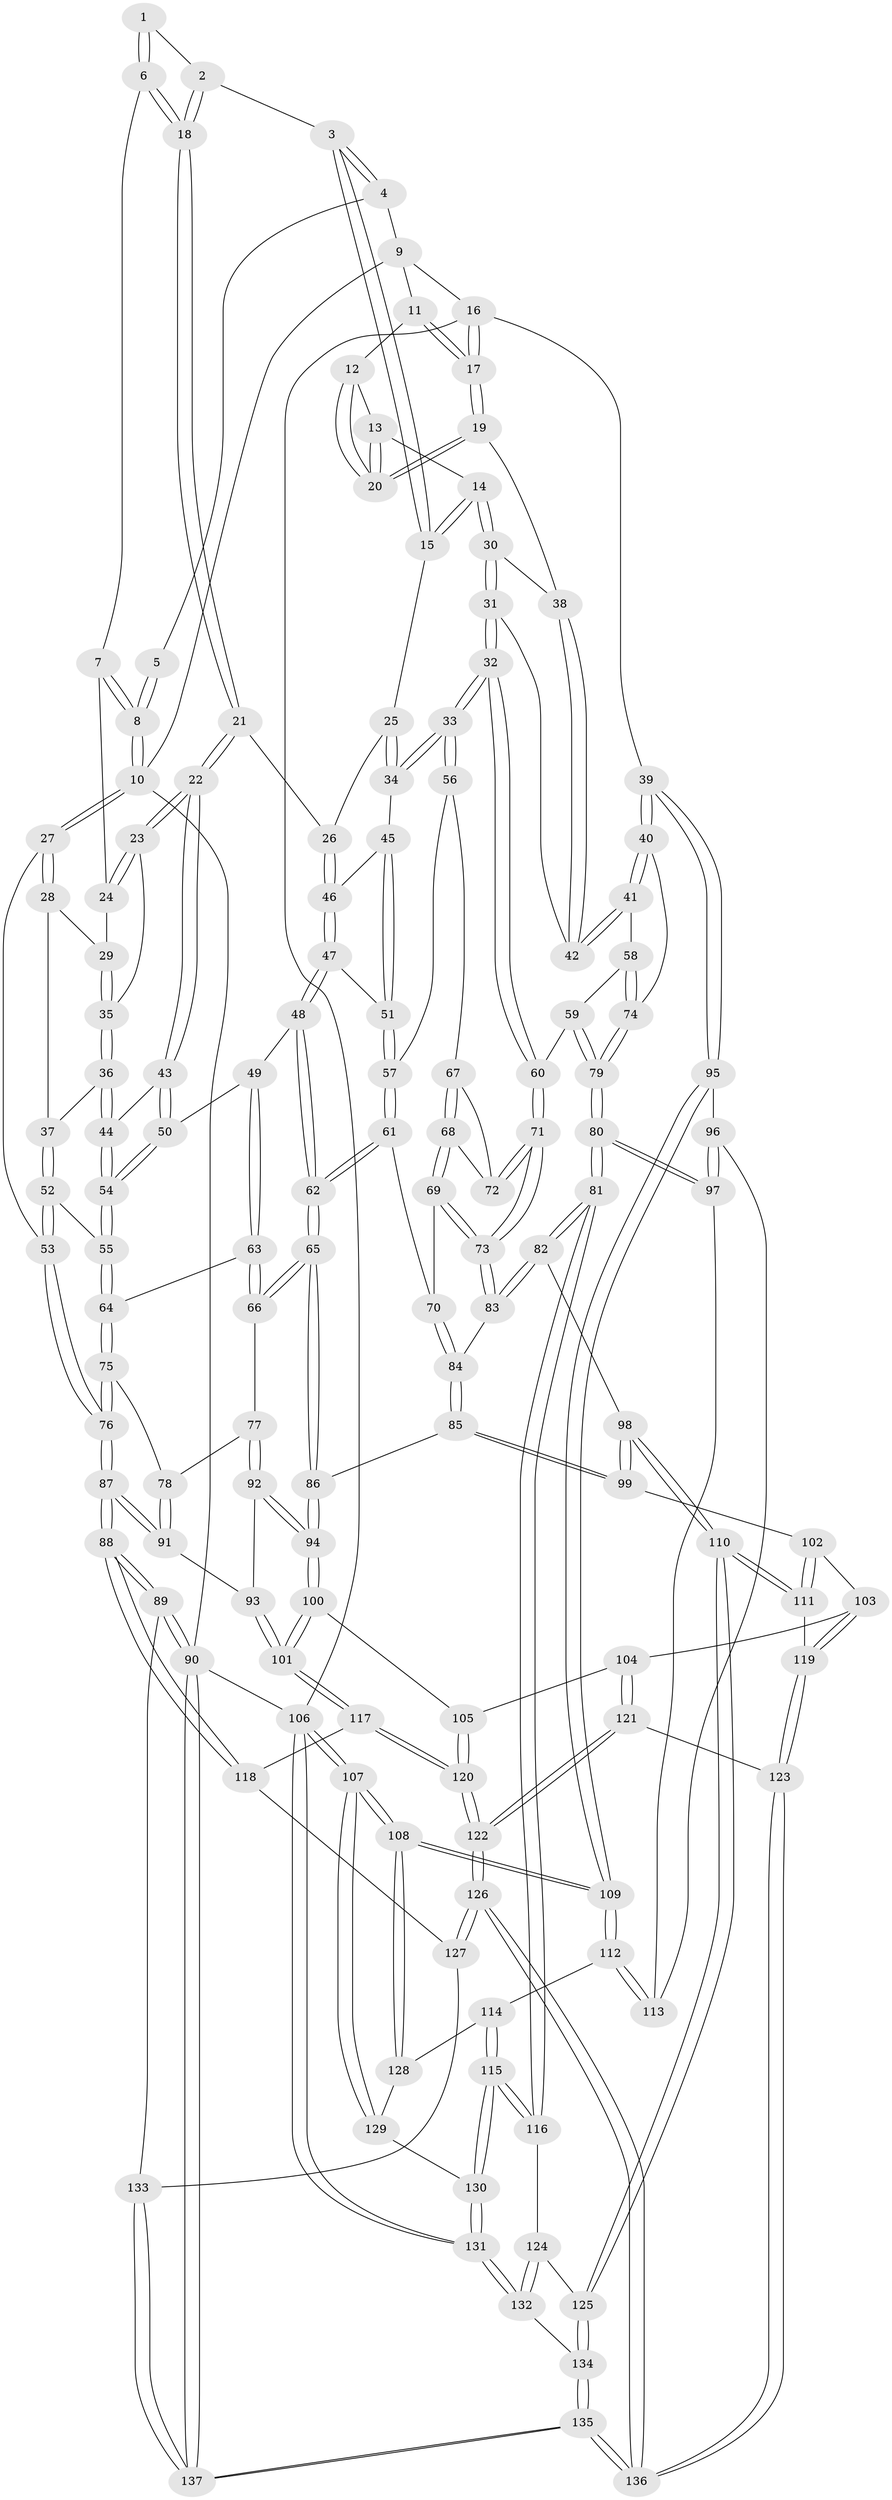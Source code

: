 // coarse degree distribution, {4: 0.4024390243902439, 5: 0.24390243902439024, 7: 0.04878048780487805, 2: 0.036585365853658534, 3: 0.0975609756097561, 6: 0.17073170731707318}
// Generated by graph-tools (version 1.1) at 2025/21/03/04/25 18:21:38]
// undirected, 137 vertices, 339 edges
graph export_dot {
graph [start="1"]
  node [color=gray90,style=filled];
  1 [pos="+0.22197168617232552+0"];
  2 [pos="+0.26910753109933927+0.03595763010437228"];
  3 [pos="+0.47367460078281176+0"];
  4 [pos="+0.47316449462370186+0"];
  5 [pos="+0.21641824970051238+0"];
  6 [pos="+0.18612483901764082+0.04864839093512813"];
  7 [pos="+0.16839983848521714+0.05532428901422739"];
  8 [pos="+0+0"];
  9 [pos="+0.8069455417078798+0"];
  10 [pos="+0+0"];
  11 [pos="+0.800323858371714+0"];
  12 [pos="+0.7988719295470064+0"];
  13 [pos="+0.7193010110491038+0.09738610340551207"];
  14 [pos="+0.7071840171505698+0.11436027601786897"];
  15 [pos="+0.47856256694149135+0.012888810166440568"];
  16 [pos="+1+0.1202568175345126"];
  17 [pos="+1+0.13534440137368067"];
  18 [pos="+0.25840790741987707+0.07940716233710729"];
  19 [pos="+0.9661657082690932+0.14584864248794863"];
  20 [pos="+0.9510620976196267+0.13206531804410526"];
  21 [pos="+0.29547004597356086+0.1723716656935124"];
  22 [pos="+0.24405370157196418+0.20133548350748115"];
  23 [pos="+0.22351771379848107+0.19487566458965389"];
  24 [pos="+0.13998290351673265+0.09983364082336435"];
  25 [pos="+0.47294361617579167+0.02800938487379115"];
  26 [pos="+0.3190563364401353+0.17321000865905237"];
  27 [pos="+0+0"];
  28 [pos="+0.02388493719800191+0.09827843415565918"];
  29 [pos="+0.045781153795121994+0.10413594745520661"];
  30 [pos="+0.707737231295457+0.16890257884655768"];
  31 [pos="+0.6838452959533814+0.23448710831825217"];
  32 [pos="+0.6352077304533942+0.3076192928405821"];
  33 [pos="+0.5939324392269575+0.30366908559407796"];
  34 [pos="+0.5389754599413009+0.24305095658373221"];
  35 [pos="+0.139517017728574+0.20380572847905165"];
  36 [pos="+0.07542835998011468+0.2523819493677258"];
  37 [pos="+0.06571966419468099+0.25018811655965206"];
  38 [pos="+0.9147323462108226+0.19577842794738234"];
  39 [pos="+1+0.503159969719084"];
  40 [pos="+1+0.4781966003988844"];
  41 [pos="+0.8906577895706508+0.29985022154477786"];
  42 [pos="+0.8882996837600385+0.27716737371458133"];
  43 [pos="+0.2223624114006978+0.286285699085314"];
  44 [pos="+0.09278453747865806+0.27779545988477816"];
  45 [pos="+0.37849446242825024+0.21890921047539183"];
  46 [pos="+0.3217965833451252+0.1764113235114011"];
  47 [pos="+0.3398246259023193+0.33679160151598075"];
  48 [pos="+0.29097447394211096+0.37562144218186644"];
  49 [pos="+0.2556662614187311+0.35452096700495894"];
  50 [pos="+0.22247684444220414+0.31362199045841826"];
  51 [pos="+0.4131156405381897+0.333345099582969"];
  52 [pos="+0+0.2833623262850502"];
  53 [pos="+0+0.2626650737630757"];
  54 [pos="+0.10862561689366726+0.3835100900997092"];
  55 [pos="+0.0945566110259111+0.40708654617877466"];
  56 [pos="+0.5273730724028535+0.3451168552711459"];
  57 [pos="+0.46336933893753357+0.3668473124891286"];
  58 [pos="+0.7530956584414265+0.39261070747296456"];
  59 [pos="+0.7155502999313541+0.3923611596075447"];
  60 [pos="+0.6481680674006224+0.32789408334937126"];
  61 [pos="+0.397419007787786+0.47044402608851044"];
  62 [pos="+0.3353804870752094+0.49255028053832484"];
  63 [pos="+0.17875604551326274+0.45727895971377475"];
  64 [pos="+0.09254476677946824+0.4187864831528812"];
  65 [pos="+0.3131047657963352+0.5247861740298222"];
  66 [pos="+0.21732512442501753+0.4995470786600792"];
  67 [pos="+0.5249250983351145+0.4114736472029665"];
  68 [pos="+0.5154611870750928+0.4690589125593819"];
  69 [pos="+0.5024227122543098+0.4916596833087836"];
  70 [pos="+0.41647627736771703+0.4818121567146671"];
  71 [pos="+0.5765994686264819+0.4967318176734452"];
  72 [pos="+0.5476719212688769+0.4743353020355578"];
  73 [pos="+0.5687735847947001+0.56156988072785"];
  74 [pos="+0.9257911490559284+0.479148149539085"];
  75 [pos="+0.06889907977820149+0.4408218238946215"];
  76 [pos="+0+0.44527625920061886"];
  77 [pos="+0.14056771825231457+0.5651857417248153"];
  78 [pos="+0.07550627859442277+0.5227573187976802"];
  79 [pos="+0.7139348559371224+0.6176130277204015"];
  80 [pos="+0.6899993651764224+0.6819199407418561"];
  81 [pos="+0.6851022036243744+0.6859259567018636"];
  82 [pos="+0.6608635869571213+0.6800606376373147"];
  83 [pos="+0.577983372601637+0.5991114531692527"];
  84 [pos="+0.49267802667961696+0.5860889697009675"];
  85 [pos="+0.35024569651570553+0.6501647668476341"];
  86 [pos="+0.3166765782019886+0.623233779118823"];
  87 [pos="+0+0.7500703536314772"];
  88 [pos="+0+0.7823206550393845"];
  89 [pos="+0+0.7839857510457665"];
  90 [pos="+0+1"];
  91 [pos="+0+0.6720011548717884"];
  92 [pos="+0.15324606582159872+0.6437614205068201"];
  93 [pos="+0.0676564366150108+0.6726298419796697"];
  94 [pos="+0.22156824554506013+0.670219092063441"];
  95 [pos="+1+0.5277969103368602"];
  96 [pos="+1+0.6028667477464114"];
  97 [pos="+0.7611527821544416+0.6829194569972056"];
  98 [pos="+0.4971791821599295+0.7408005414129897"];
  99 [pos="+0.368950648136541+0.6833768787675097"];
  100 [pos="+0.20248953825984495+0.7822217354502162"];
  101 [pos="+0.15620403393305746+0.8059607010305762"];
  102 [pos="+0.36222607871629464+0.707899424908022"];
  103 [pos="+0.27833294485444443+0.8095460051910003"];
  104 [pos="+0.25001432821111663+0.8071851293125935"];
  105 [pos="+0.23333911304342786+0.8013345828456003"];
  106 [pos="+1+1"];
  107 [pos="+1+1"];
  108 [pos="+1+1"];
  109 [pos="+1+0.8579602954819912"];
  110 [pos="+0.44692614006392595+0.8834676242616488"];
  111 [pos="+0.38173400012626973+0.8737758046807516"];
  112 [pos="+0.934353259691376+0.817408066976707"];
  113 [pos="+0.9214470962080666+0.7670057016452198"];
  114 [pos="+0.8898184075086911+0.8642245749090455"];
  115 [pos="+0.8078940754754954+0.8911169018069649"];
  116 [pos="+0.6982066580400997+0.7832362883890814"];
  117 [pos="+0.1326916691639929+0.8311128732733283"];
  118 [pos="+0.09972171759951395+0.8488497438192969"];
  119 [pos="+0.36334116042255593+0.8785956738461422"];
  120 [pos="+0.22019109889298286+0.9180020795801249"];
  121 [pos="+0.2607813803504327+0.9003291562091101"];
  122 [pos="+0.22357254210008815+0.9245923976078216"];
  123 [pos="+0.34908018257877826+0.8941664987264243"];
  124 [pos="+0.6631862999855985+0.8321973698968431"];
  125 [pos="+0.46685145949390244+0.9066259208987684"];
  126 [pos="+0.20731293053337227+1"];
  127 [pos="+0.11054040511560619+0.8988909524242483"];
  128 [pos="+0.9174286731545676+0.8907292972051164"];
  129 [pos="+0.9325039232187293+0.9573767180730539"];
  130 [pos="+0.8106895451464677+0.9719958716891127"];
  131 [pos="+0.7671947371579306+1"];
  132 [pos="+0.5684518032356174+1"];
  133 [pos="+0.08265252168851106+0.9541312791684518"];
  134 [pos="+0.5470877024059949+1"];
  135 [pos="+0.2405748537415179+1"];
  136 [pos="+0.24181388492016315+1"];
  137 [pos="+0.014552750040469915+1"];
  1 -- 2;
  1 -- 6;
  1 -- 6;
  2 -- 3;
  2 -- 18;
  2 -- 18;
  3 -- 4;
  3 -- 4;
  3 -- 15;
  3 -- 15;
  4 -- 5;
  4 -- 9;
  5 -- 8;
  5 -- 8;
  6 -- 7;
  6 -- 18;
  6 -- 18;
  7 -- 8;
  7 -- 8;
  7 -- 24;
  8 -- 10;
  8 -- 10;
  9 -- 10;
  9 -- 11;
  9 -- 16;
  10 -- 27;
  10 -- 27;
  10 -- 90;
  11 -- 12;
  11 -- 17;
  11 -- 17;
  12 -- 13;
  12 -- 20;
  12 -- 20;
  13 -- 14;
  13 -- 20;
  13 -- 20;
  14 -- 15;
  14 -- 15;
  14 -- 30;
  14 -- 30;
  15 -- 25;
  16 -- 17;
  16 -- 17;
  16 -- 39;
  16 -- 106;
  17 -- 19;
  17 -- 19;
  18 -- 21;
  18 -- 21;
  19 -- 20;
  19 -- 20;
  19 -- 38;
  21 -- 22;
  21 -- 22;
  21 -- 26;
  22 -- 23;
  22 -- 23;
  22 -- 43;
  22 -- 43;
  23 -- 24;
  23 -- 24;
  23 -- 35;
  24 -- 29;
  25 -- 26;
  25 -- 34;
  25 -- 34;
  26 -- 46;
  26 -- 46;
  27 -- 28;
  27 -- 28;
  27 -- 53;
  28 -- 29;
  28 -- 37;
  29 -- 35;
  29 -- 35;
  30 -- 31;
  30 -- 31;
  30 -- 38;
  31 -- 32;
  31 -- 32;
  31 -- 42;
  32 -- 33;
  32 -- 33;
  32 -- 60;
  32 -- 60;
  33 -- 34;
  33 -- 34;
  33 -- 56;
  33 -- 56;
  34 -- 45;
  35 -- 36;
  35 -- 36;
  36 -- 37;
  36 -- 44;
  36 -- 44;
  37 -- 52;
  37 -- 52;
  38 -- 42;
  38 -- 42;
  39 -- 40;
  39 -- 40;
  39 -- 95;
  39 -- 95;
  40 -- 41;
  40 -- 41;
  40 -- 74;
  41 -- 42;
  41 -- 42;
  41 -- 58;
  43 -- 44;
  43 -- 50;
  43 -- 50;
  44 -- 54;
  44 -- 54;
  45 -- 46;
  45 -- 51;
  45 -- 51;
  46 -- 47;
  46 -- 47;
  47 -- 48;
  47 -- 48;
  47 -- 51;
  48 -- 49;
  48 -- 62;
  48 -- 62;
  49 -- 50;
  49 -- 63;
  49 -- 63;
  50 -- 54;
  50 -- 54;
  51 -- 57;
  51 -- 57;
  52 -- 53;
  52 -- 53;
  52 -- 55;
  53 -- 76;
  53 -- 76;
  54 -- 55;
  54 -- 55;
  55 -- 64;
  55 -- 64;
  56 -- 57;
  56 -- 67;
  57 -- 61;
  57 -- 61;
  58 -- 59;
  58 -- 74;
  58 -- 74;
  59 -- 60;
  59 -- 79;
  59 -- 79;
  60 -- 71;
  60 -- 71;
  61 -- 62;
  61 -- 62;
  61 -- 70;
  62 -- 65;
  62 -- 65;
  63 -- 64;
  63 -- 66;
  63 -- 66;
  64 -- 75;
  64 -- 75;
  65 -- 66;
  65 -- 66;
  65 -- 86;
  65 -- 86;
  66 -- 77;
  67 -- 68;
  67 -- 68;
  67 -- 72;
  68 -- 69;
  68 -- 69;
  68 -- 72;
  69 -- 70;
  69 -- 73;
  69 -- 73;
  70 -- 84;
  70 -- 84;
  71 -- 72;
  71 -- 72;
  71 -- 73;
  71 -- 73;
  73 -- 83;
  73 -- 83;
  74 -- 79;
  74 -- 79;
  75 -- 76;
  75 -- 76;
  75 -- 78;
  76 -- 87;
  76 -- 87;
  77 -- 78;
  77 -- 92;
  77 -- 92;
  78 -- 91;
  78 -- 91;
  79 -- 80;
  79 -- 80;
  80 -- 81;
  80 -- 81;
  80 -- 97;
  80 -- 97;
  81 -- 82;
  81 -- 82;
  81 -- 116;
  81 -- 116;
  82 -- 83;
  82 -- 83;
  82 -- 98;
  83 -- 84;
  84 -- 85;
  84 -- 85;
  85 -- 86;
  85 -- 99;
  85 -- 99;
  86 -- 94;
  86 -- 94;
  87 -- 88;
  87 -- 88;
  87 -- 91;
  87 -- 91;
  88 -- 89;
  88 -- 89;
  88 -- 118;
  88 -- 118;
  89 -- 90;
  89 -- 90;
  89 -- 133;
  90 -- 137;
  90 -- 137;
  90 -- 106;
  91 -- 93;
  92 -- 93;
  92 -- 94;
  92 -- 94;
  93 -- 101;
  93 -- 101;
  94 -- 100;
  94 -- 100;
  95 -- 96;
  95 -- 109;
  95 -- 109;
  96 -- 97;
  96 -- 97;
  96 -- 113;
  97 -- 113;
  98 -- 99;
  98 -- 99;
  98 -- 110;
  98 -- 110;
  99 -- 102;
  100 -- 101;
  100 -- 101;
  100 -- 105;
  101 -- 117;
  101 -- 117;
  102 -- 103;
  102 -- 111;
  102 -- 111;
  103 -- 104;
  103 -- 119;
  103 -- 119;
  104 -- 105;
  104 -- 121;
  104 -- 121;
  105 -- 120;
  105 -- 120;
  106 -- 107;
  106 -- 107;
  106 -- 131;
  106 -- 131;
  107 -- 108;
  107 -- 108;
  107 -- 129;
  107 -- 129;
  108 -- 109;
  108 -- 109;
  108 -- 128;
  108 -- 128;
  109 -- 112;
  109 -- 112;
  110 -- 111;
  110 -- 111;
  110 -- 125;
  110 -- 125;
  111 -- 119;
  112 -- 113;
  112 -- 113;
  112 -- 114;
  114 -- 115;
  114 -- 115;
  114 -- 128;
  115 -- 116;
  115 -- 116;
  115 -- 130;
  115 -- 130;
  116 -- 124;
  117 -- 118;
  117 -- 120;
  117 -- 120;
  118 -- 127;
  119 -- 123;
  119 -- 123;
  120 -- 122;
  120 -- 122;
  121 -- 122;
  121 -- 122;
  121 -- 123;
  122 -- 126;
  122 -- 126;
  123 -- 136;
  123 -- 136;
  124 -- 125;
  124 -- 132;
  124 -- 132;
  125 -- 134;
  125 -- 134;
  126 -- 127;
  126 -- 127;
  126 -- 136;
  126 -- 136;
  127 -- 133;
  128 -- 129;
  129 -- 130;
  130 -- 131;
  130 -- 131;
  131 -- 132;
  131 -- 132;
  132 -- 134;
  133 -- 137;
  133 -- 137;
  134 -- 135;
  134 -- 135;
  135 -- 136;
  135 -- 136;
  135 -- 137;
  135 -- 137;
}
